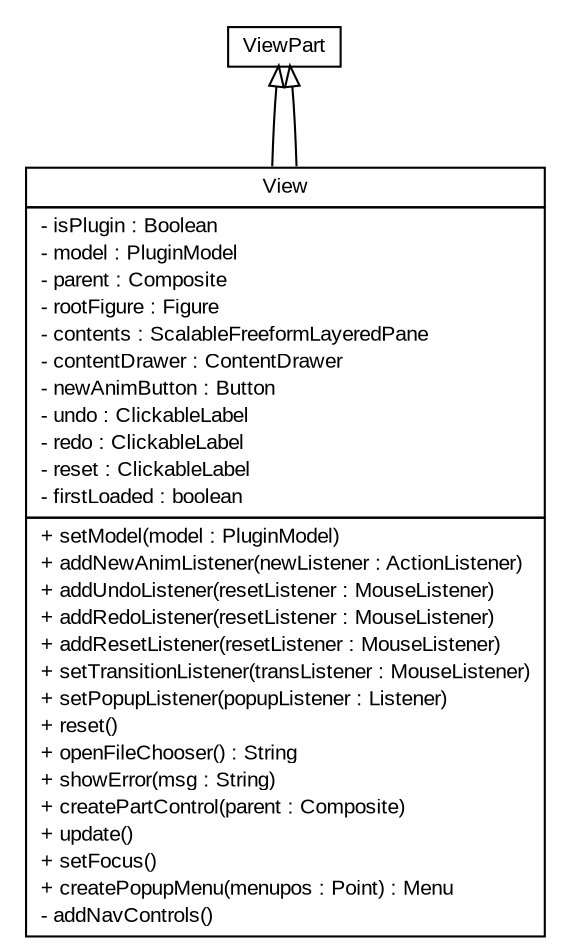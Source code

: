 #!/usr/local/bin/dot
#
# Class diagram 
# Generated by UMLGraph version 5.2 (http://www.umlgraph.org/)
#

digraph G {
	edge [fontname="arial",fontsize=10,labelfontname="arial",labelfontsize=10];
	node [fontname="arial",fontsize=10,shape=plaintext];
	nodesep=0.25;
	ranksep=0.5;
	// view.View
	c3460 [label=<<table title="view.View" border="0" cellborder="1" cellspacing="0" cellpadding="2" port="p" href="./View.html">
		<tr><td><table border="0" cellspacing="0" cellpadding="1">
<tr><td align="center" balign="center"> View </td></tr>
		</table></td></tr>
		<tr><td><table border="0" cellspacing="0" cellpadding="1">
<tr><td align="left" balign="left"> - isPlugin : Boolean </td></tr>
<tr><td align="left" balign="left"> - model : PluginModel </td></tr>
<tr><td align="left" balign="left"> - parent : Composite </td></tr>
<tr><td align="left" balign="left"> - rootFigure : Figure </td></tr>
<tr><td align="left" balign="left"> - contents : ScalableFreeformLayeredPane </td></tr>
<tr><td align="left" balign="left"> - contentDrawer : ContentDrawer </td></tr>
<tr><td align="left" balign="left"> - newAnimButton : Button </td></tr>
<tr><td align="left" balign="left"> - undo : ClickableLabel </td></tr>
<tr><td align="left" balign="left"> - redo : ClickableLabel </td></tr>
<tr><td align="left" balign="left"> - reset : ClickableLabel </td></tr>
<tr><td align="left" balign="left"> - firstLoaded : boolean </td></tr>
		</table></td></tr>
		<tr><td><table border="0" cellspacing="0" cellpadding="1">
<tr><td align="left" balign="left"> + setModel(model : PluginModel) </td></tr>
<tr><td align="left" balign="left"> + addNewAnimListener(newListener : ActionListener) </td></tr>
<tr><td align="left" balign="left"> + addUndoListener(resetListener : MouseListener) </td></tr>
<tr><td align="left" balign="left"> + addRedoListener(resetListener : MouseListener) </td></tr>
<tr><td align="left" balign="left"> + addResetListener(resetListener : MouseListener) </td></tr>
<tr><td align="left" balign="left"> + setTransitionListener(transListener : MouseListener) </td></tr>
<tr><td align="left" balign="left"> + setPopupListener(popupListener : Listener) </td></tr>
<tr><td align="left" balign="left"> + reset() </td></tr>
<tr><td align="left" balign="left"> + openFileChooser() : String </td></tr>
<tr><td align="left" balign="left"> + showError(msg : String) </td></tr>
<tr><td align="left" balign="left"> + createPartControl(parent : Composite) </td></tr>
<tr><td align="left" balign="left"> + update() </td></tr>
<tr><td align="left" balign="left"> + setFocus() </td></tr>
<tr><td align="left" balign="left"> + createPopupMenu(menupos : Point) : Menu </td></tr>
<tr><td align="left" balign="left"> - addNavControls() </td></tr>
		</table></td></tr>
		</table>>, fontname="arial", fontcolor="black", fontsize=10.0];
	//view.View extends ViewPart
	c3470:p -> c3460:p [dir=back,arrowtail=empty];
	//view.View extends ViewPart
	c3470:p -> c3460:p [dir=back,arrowtail=empty];
	// ViewPart
	c3470[label=<<table title="ViewPart" border="0" cellborder="1" cellspacing="0" cellpadding="2" port="p" href="http://java.sun.com/j2se/1.4.2/docs/api//ViewPart.html">
		<tr><td><table border="0" cellspacing="0" cellpadding="1">
<tr><td align="center" balign="center"> ViewPart </td></tr>
		</table></td></tr>
		</table>>, fontname="arial", fontcolor="black", fontsize=10.0];
}

